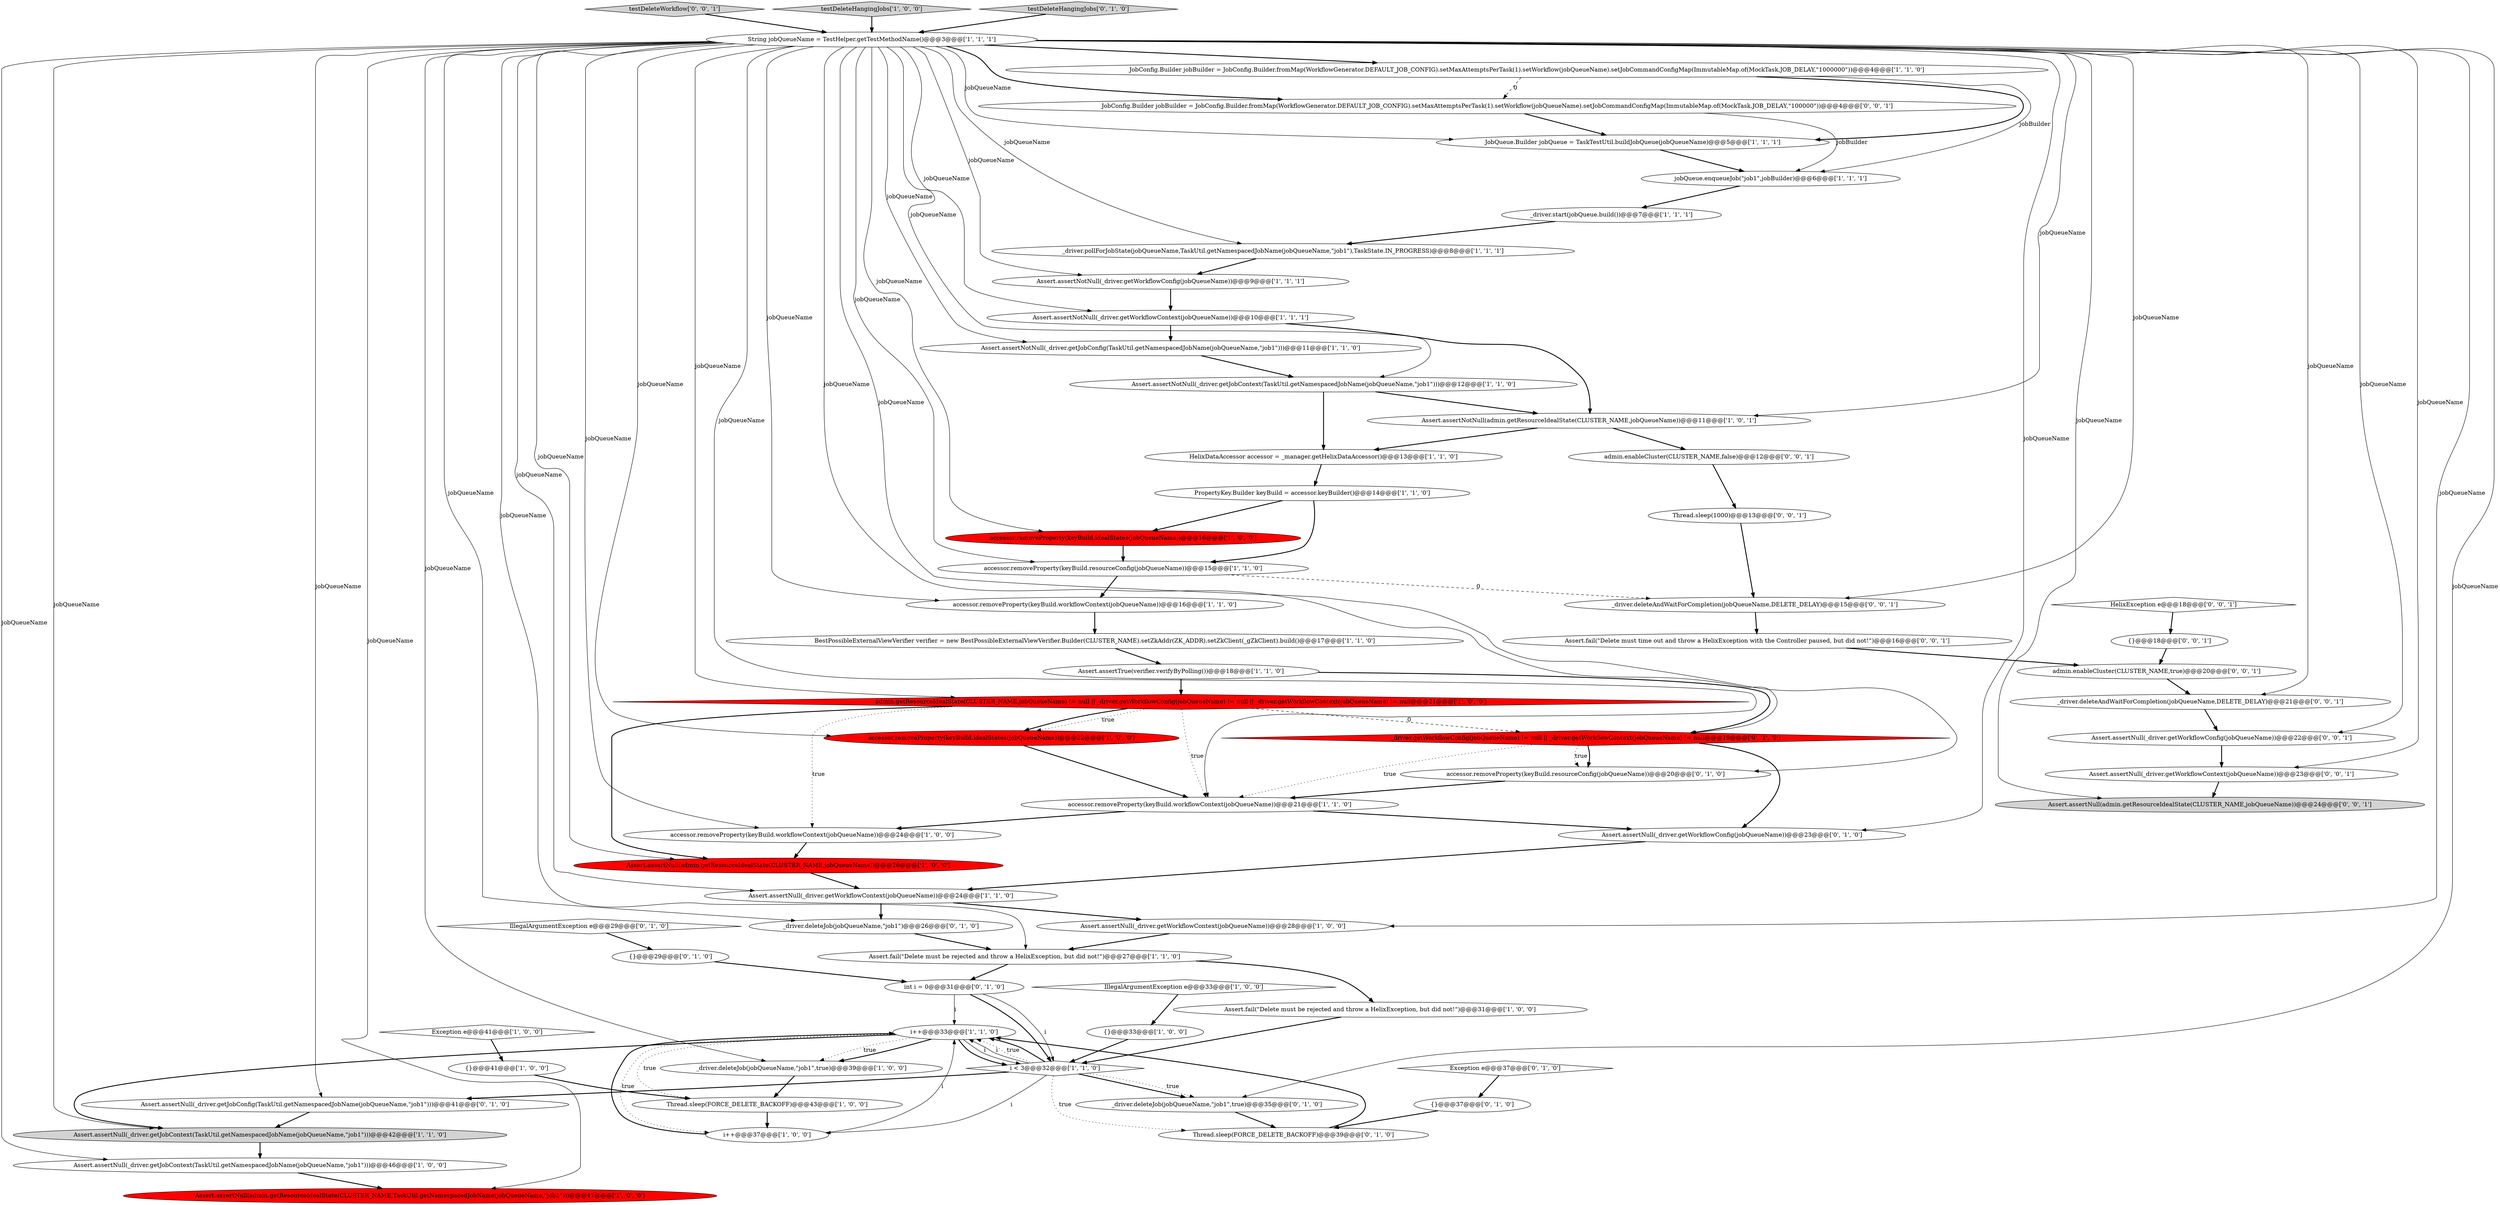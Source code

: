 digraph {
39 [style = filled, label = "accessor.removeProperty(keyBuild.workflowContext(jobQueueName))@@@21@@@['1', '1', '0']", fillcolor = white, shape = ellipse image = "AAA0AAABBB1BBB"];
9 [style = filled, label = "i++@@@33@@@['1', '1', '0']", fillcolor = white, shape = ellipse image = "AAA0AAABBB1BBB"];
59 [style = filled, label = "Assert.fail(\"Delete must time out and throw a HelixException with the Controller paused, but did not!\")@@@16@@@['0', '0', '1']", fillcolor = white, shape = ellipse image = "AAA0AAABBB3BBB"];
11 [style = filled, label = "Thread.sleep(FORCE_DELETE_BACKOFF)@@@43@@@['1', '0', '0']", fillcolor = white, shape = ellipse image = "AAA0AAABBB1BBB"];
52 [style = filled, label = "Thread.sleep(FORCE_DELETE_BACKOFF)@@@39@@@['0', '1', '0']", fillcolor = white, shape = ellipse image = "AAA0AAABBB2BBB"];
65 [style = filled, label = "HelixException e@@@18@@@['0', '0', '1']", fillcolor = white, shape = diamond image = "AAA0AAABBB3BBB"];
17 [style = filled, label = "{}@@@41@@@['1', '0', '0']", fillcolor = white, shape = ellipse image = "AAA0AAABBB1BBB"];
26 [style = filled, label = "accessor.removeProperty(keyBuild.idealStates(jobQueueName))@@@22@@@['1', '0', '0']", fillcolor = red, shape = ellipse image = "AAA1AAABBB1BBB"];
54 [style = filled, label = "Thread.sleep(1000)@@@13@@@['0', '0', '1']", fillcolor = white, shape = ellipse image = "AAA0AAABBB3BBB"];
57 [style = filled, label = "{}@@@18@@@['0', '0', '1']", fillcolor = white, shape = ellipse image = "AAA0AAABBB3BBB"];
29 [style = filled, label = "Assert.assertNotNull(_driver.getJobContext(TaskUtil.getNamespacedJobName(jobQueueName,\"job1\")))@@@12@@@['1', '1', '0']", fillcolor = white, shape = ellipse image = "AAA0AAABBB1BBB"];
45 [style = filled, label = "accessor.removeProperty(keyBuild.resourceConfig(jobQueueName))@@@20@@@['0', '1', '0']", fillcolor = white, shape = ellipse image = "AAA0AAABBB2BBB"];
12 [style = filled, label = "Assert.assertNull(_driver.getWorkflowContext(jobQueueName))@@@24@@@['1', '1', '0']", fillcolor = white, shape = ellipse image = "AAA0AAABBB1BBB"];
16 [style = filled, label = "accessor.removeProperty(keyBuild.workflowContext(jobQueueName))@@@16@@@['1', '1', '0']", fillcolor = white, shape = ellipse image = "AAA0AAABBB1BBB"];
44 [style = filled, label = "_driver.getWorkflowConfig(jobQueueName) != null || _driver.getWorkflowContext(jobQueueName) != null@@@19@@@['0', '1', '0']", fillcolor = red, shape = diamond image = "AAA1AAABBB2BBB"];
31 [style = filled, label = "_driver.deleteJob(jobQueueName,\"job1\",true)@@@39@@@['1', '0', '0']", fillcolor = white, shape = ellipse image = "AAA0AAABBB1BBB"];
60 [style = filled, label = "admin.enableCluster(CLUSTER_NAME,true)@@@20@@@['0', '0', '1']", fillcolor = white, shape = ellipse image = "AAA0AAABBB3BBB"];
51 [style = filled, label = "int i = 0@@@31@@@['0', '1', '0']", fillcolor = white, shape = ellipse image = "AAA0AAABBB2BBB"];
19 [style = filled, label = "Assert.assertNull(_driver.getJobContext(TaskUtil.getNamespacedJobName(jobQueueName,\"job1\")))@@@46@@@['1', '0', '0']", fillcolor = white, shape = ellipse image = "AAA0AAABBB1BBB"];
10 [style = filled, label = "Assert.assertNull(_driver.getJobContext(TaskUtil.getNamespacedJobName(jobQueueName,\"job1\")))@@@42@@@['1', '1', '0']", fillcolor = lightgray, shape = ellipse image = "AAA0AAABBB1BBB"];
32 [style = filled, label = "accessor.removeProperty(keyBuild.workflowContext(jobQueueName))@@@24@@@['1', '0', '0']", fillcolor = white, shape = ellipse image = "AAA0AAABBB1BBB"];
14 [style = filled, label = "PropertyKey.Builder keyBuild = accessor.keyBuilder()@@@14@@@['1', '1', '0']", fillcolor = white, shape = ellipse image = "AAA0AAABBB1BBB"];
20 [style = filled, label = "IllegalArgumentException e@@@33@@@['1', '0', '0']", fillcolor = white, shape = diamond image = "AAA0AAABBB1BBB"];
33 [style = filled, label = "Assert.fail(\"Delete must be rejected and throw a HelixException, but did not!\")@@@27@@@['1', '1', '0']", fillcolor = white, shape = ellipse image = "AAA0AAABBB1BBB"];
58 [style = filled, label = "_driver.deleteAndWaitForCompletion(jobQueueName,DELETE_DELAY)@@@15@@@['0', '0', '1']", fillcolor = white, shape = ellipse image = "AAA0AAABBB3BBB"];
27 [style = filled, label = "{}@@@33@@@['1', '0', '0']", fillcolor = white, shape = ellipse image = "AAA0AAABBB1BBB"];
28 [style = filled, label = "JobQueue.Builder jobQueue = TaskTestUtil.buildJobQueue(jobQueueName)@@@5@@@['1', '1', '1']", fillcolor = white, shape = ellipse image = "AAA0AAABBB1BBB"];
37 [style = filled, label = "Assert.assertNotNull(admin.getResourceIdealState(CLUSTER_NAME,jobQueueName))@@@11@@@['1', '0', '1']", fillcolor = white, shape = ellipse image = "AAA0AAABBB1BBB"];
46 [style = filled, label = "IllegalArgumentException e@@@29@@@['0', '1', '0']", fillcolor = white, shape = diamond image = "AAA0AAABBB2BBB"];
4 [style = filled, label = "jobQueue.enqueueJob(\"job1\",jobBuilder)@@@6@@@['1', '1', '1']", fillcolor = white, shape = ellipse image = "AAA0AAABBB1BBB"];
34 [style = filled, label = "Assert.assertNull(admin.getResourceIdealState(CLUSTER_NAME,TaskUtil.getNamespacedJobName(jobQueueName,\"job1\")))@@@47@@@['1', '0', '0']", fillcolor = red, shape = ellipse image = "AAA1AAABBB1BBB"];
22 [style = filled, label = "Assert.assertNull(admin.getResourceIdealState(CLUSTER_NAME,jobQueueName))@@@26@@@['1', '0', '0']", fillcolor = red, shape = ellipse image = "AAA1AAABBB1BBB"];
53 [style = filled, label = "admin.enableCluster(CLUSTER_NAME,false)@@@12@@@['0', '0', '1']", fillcolor = white, shape = ellipse image = "AAA0AAABBB3BBB"];
55 [style = filled, label = "Assert.assertNull(_driver.getWorkflowConfig(jobQueueName))@@@22@@@['0', '0', '1']", fillcolor = white, shape = ellipse image = "AAA0AAABBB3BBB"];
36 [style = filled, label = "admin.getResourceIdealState(CLUSTER_NAME,jobQueueName) != null || _driver.getWorkflowConfig(jobQueueName) != null || _driver.getWorkflowContext(jobQueueName) != null@@@21@@@['1', '0', '0']", fillcolor = red, shape = diamond image = "AAA1AAABBB1BBB"];
61 [style = filled, label = "testDeleteWorkflow['0', '0', '1']", fillcolor = lightgray, shape = diamond image = "AAA0AAABBB3BBB"];
35 [style = filled, label = "_driver.start(jobQueue.build())@@@7@@@['1', '1', '1']", fillcolor = white, shape = ellipse image = "AAA0AAABBB1BBB"];
63 [style = filled, label = "_driver.deleteAndWaitForCompletion(jobQueueName,DELETE_DELAY)@@@21@@@['0', '0', '1']", fillcolor = white, shape = ellipse image = "AAA0AAABBB3BBB"];
13 [style = filled, label = "testDeleteHangingJobs['1', '0', '0']", fillcolor = lightgray, shape = diamond image = "AAA0AAABBB1BBB"];
1 [style = filled, label = "Assert.assertTrue(verifier.verifyByPolling())@@@18@@@['1', '1', '0']", fillcolor = white, shape = ellipse image = "AAA0AAABBB1BBB"];
2 [style = filled, label = "Assert.assertNotNull(_driver.getWorkflowContext(jobQueueName))@@@10@@@['1', '1', '1']", fillcolor = white, shape = ellipse image = "AAA0AAABBB1BBB"];
5 [style = filled, label = "Assert.fail(\"Delete must be rejected and throw a HelixException, but did not!\")@@@31@@@['1', '0', '0']", fillcolor = white, shape = ellipse image = "AAA0AAABBB1BBB"];
6 [style = filled, label = "i < 3@@@32@@@['1', '1', '0']", fillcolor = white, shape = diamond image = "AAA0AAABBB1BBB"];
38 [style = filled, label = "String jobQueueName = TestHelper.getTestMethodName()@@@3@@@['1', '1', '1']", fillcolor = white, shape = ellipse image = "AAA0AAABBB1BBB"];
23 [style = filled, label = "_driver.pollForJobState(jobQueueName,TaskUtil.getNamespacedJobName(jobQueueName,\"job1\"),TaskState.IN_PROGRESS)@@@8@@@['1', '1', '1']", fillcolor = white, shape = ellipse image = "AAA0AAABBB1BBB"];
42 [style = filled, label = "Assert.assertNull(_driver.getWorkflowConfig(jobQueueName))@@@23@@@['0', '1', '0']", fillcolor = white, shape = ellipse image = "AAA0AAABBB2BBB"];
47 [style = filled, label = "{}@@@29@@@['0', '1', '0']", fillcolor = white, shape = ellipse image = "AAA0AAABBB2BBB"];
18 [style = filled, label = "Assert.assertNotNull(_driver.getJobConfig(TaskUtil.getNamespacedJobName(jobQueueName,\"job1\")))@@@11@@@['1', '1', '0']", fillcolor = white, shape = ellipse image = "AAA0AAABBB1BBB"];
49 [style = filled, label = "_driver.deleteJob(jobQueueName,\"job1\",true)@@@35@@@['0', '1', '0']", fillcolor = white, shape = ellipse image = "AAA0AAABBB2BBB"];
48 [style = filled, label = "testDeleteHangingJobs['0', '1', '0']", fillcolor = lightgray, shape = diamond image = "AAA0AAABBB2BBB"];
41 [style = filled, label = "Assert.assertNull(_driver.getJobConfig(TaskUtil.getNamespacedJobName(jobQueueName,\"job1\")))@@@41@@@['0', '1', '0']", fillcolor = white, shape = ellipse image = "AAA0AAABBB2BBB"];
40 [style = filled, label = "_driver.deleteJob(jobQueueName,\"job1\")@@@26@@@['0', '1', '0']", fillcolor = white, shape = ellipse image = "AAA0AAABBB2BBB"];
50 [style = filled, label = "Exception e@@@37@@@['0', '1', '0']", fillcolor = white, shape = diamond image = "AAA0AAABBB2BBB"];
56 [style = filled, label = "Assert.assertNull(admin.getResourceIdealState(CLUSTER_NAME,jobQueueName))@@@24@@@['0', '0', '1']", fillcolor = lightgray, shape = ellipse image = "AAA0AAABBB3BBB"];
24 [style = filled, label = "JobConfig.Builder jobBuilder = JobConfig.Builder.fromMap(WorkflowGenerator.DEFAULT_JOB_CONFIG).setMaxAttemptsPerTask(1).setWorkflow(jobQueueName).setJobCommandConfigMap(ImmutableMap.of(MockTask.JOB_DELAY,\"1000000\"))@@@4@@@['1', '1', '0']", fillcolor = white, shape = ellipse image = "AAA0AAABBB1BBB"];
21 [style = filled, label = "Assert.assertNotNull(_driver.getWorkflowConfig(jobQueueName))@@@9@@@['1', '1', '1']", fillcolor = white, shape = ellipse image = "AAA0AAABBB1BBB"];
30 [style = filled, label = "accessor.removeProperty(keyBuild.idealStates(jobQueueName))@@@16@@@['1', '0', '0']", fillcolor = red, shape = ellipse image = "AAA1AAABBB1BBB"];
15 [style = filled, label = "accessor.removeProperty(keyBuild.resourceConfig(jobQueueName))@@@15@@@['1', '1', '0']", fillcolor = white, shape = ellipse image = "AAA0AAABBB1BBB"];
25 [style = filled, label = "HelixDataAccessor accessor = _manager.getHelixDataAccessor()@@@13@@@['1', '1', '0']", fillcolor = white, shape = ellipse image = "AAA0AAABBB1BBB"];
62 [style = filled, label = "Assert.assertNull(_driver.getWorkflowContext(jobQueueName))@@@23@@@['0', '0', '1']", fillcolor = white, shape = ellipse image = "AAA0AAABBB3BBB"];
7 [style = filled, label = "Exception e@@@41@@@['1', '0', '0']", fillcolor = white, shape = diamond image = "AAA0AAABBB1BBB"];
8 [style = filled, label = "Assert.assertNull(_driver.getWorkflowContext(jobQueueName))@@@28@@@['1', '0', '0']", fillcolor = white, shape = ellipse image = "AAA0AAABBB1BBB"];
3 [style = filled, label = "BestPossibleExternalViewVerifier verifier = new BestPossibleExternalViewVerifier.Builder(CLUSTER_NAME).setZkAddr(ZK_ADDR).setZkClient(_gZkClient).build()@@@17@@@['1', '1', '0']", fillcolor = white, shape = ellipse image = "AAA0AAABBB1BBB"];
43 [style = filled, label = "{}@@@37@@@['0', '1', '0']", fillcolor = white, shape = ellipse image = "AAA0AAABBB2BBB"];
64 [style = filled, label = "JobConfig.Builder jobBuilder = JobConfig.Builder.fromMap(WorkflowGenerator.DEFAULT_JOB_CONFIG).setMaxAttemptsPerTask(1).setWorkflow(jobQueueName).setJobCommandConfigMap(ImmutableMap.of(MockTask.JOB_DELAY,\"100000\"))@@@4@@@['0', '0', '1']", fillcolor = white, shape = ellipse image = "AAA0AAABBB3BBB"];
0 [style = filled, label = "i++@@@37@@@['1', '0', '0']", fillcolor = white, shape = ellipse image = "AAA0AAABBB1BBB"];
38->64 [style = bold, label=""];
15->58 [style = dashed, label="0"];
6->9 [style = solid, label="i"];
32->22 [style = bold, label=""];
10->19 [style = bold, label=""];
65->57 [style = bold, label=""];
55->62 [style = bold, label=""];
25->14 [style = bold, label=""];
9->10 [style = bold, label=""];
53->54 [style = bold, label=""];
38->19 [style = solid, label="jobQueueName"];
36->44 [style = dashed, label="0"];
9->6 [style = bold, label=""];
21->2 [style = bold, label=""];
20->27 [style = bold, label=""];
37->53 [style = bold, label=""];
35->23 [style = bold, label=""];
12->40 [style = bold, label=""];
63->55 [style = bold, label=""];
38->49 [style = solid, label="jobQueueName"];
38->56 [style = solid, label="jobQueueName"];
36->39 [style = dotted, label="true"];
9->6 [style = solid, label="i"];
38->33 [style = solid, label="jobQueueName"];
38->42 [style = solid, label="jobQueueName"];
47->51 [style = bold, label=""];
6->41 [style = bold, label=""];
60->63 [style = bold, label=""];
58->59 [style = bold, label=""];
62->56 [style = bold, label=""];
16->3 [style = bold, label=""];
24->28 [style = bold, label=""];
19->34 [style = bold, label=""];
50->43 [style = bold, label=""];
14->30 [style = bold, label=""];
1->44 [style = bold, label=""];
59->60 [style = bold, label=""];
38->34 [style = solid, label="jobQueueName"];
38->32 [style = solid, label="jobQueueName"];
52->9 [style = bold, label=""];
9->31 [style = dotted, label="true"];
2->18 [style = bold, label=""];
6->49 [style = bold, label=""];
57->60 [style = bold, label=""];
38->2 [style = solid, label="jobQueueName"];
38->29 [style = solid, label="jobQueueName"];
38->26 [style = solid, label="jobQueueName"];
31->11 [style = bold, label=""];
38->16 [style = solid, label="jobQueueName"];
54->58 [style = bold, label=""];
61->38 [style = bold, label=""];
38->22 [style = solid, label="jobQueueName"];
38->55 [style = solid, label="jobQueueName"];
5->6 [style = bold, label=""];
51->9 [style = solid, label="i"];
6->49 [style = dotted, label="true"];
14->15 [style = bold, label=""];
38->18 [style = solid, label="jobQueueName"];
44->45 [style = bold, label=""];
39->42 [style = bold, label=""];
38->36 [style = solid, label="jobQueueName"];
30->15 [style = bold, label=""];
44->45 [style = dotted, label="true"];
38->30 [style = solid, label="jobQueueName"];
8->33 [style = bold, label=""];
44->42 [style = bold, label=""];
9->0 [style = dotted, label="true"];
7->17 [style = bold, label=""];
3->1 [style = bold, label=""];
38->8 [style = solid, label="jobQueueName"];
38->24 [style = bold, label=""];
9->31 [style = bold, label=""];
9->11 [style = dotted, label="true"];
37->25 [style = bold, label=""];
44->39 [style = dotted, label="true"];
38->21 [style = solid, label="jobQueueName"];
36->32 [style = dotted, label="true"];
51->6 [style = bold, label=""];
29->37 [style = bold, label=""];
41->10 [style = bold, label=""];
33->5 [style = bold, label=""];
38->44 [style = solid, label="jobQueueName"];
51->6 [style = solid, label="i"];
38->63 [style = solid, label="jobQueueName"];
40->33 [style = bold, label=""];
6->9 [style = dotted, label="true"];
24->64 [style = dashed, label="0"];
12->8 [style = bold, label=""];
39->32 [style = bold, label=""];
38->40 [style = solid, label="jobQueueName"];
38->28 [style = solid, label="jobQueueName"];
38->39 [style = solid, label="jobQueueName"];
45->39 [style = bold, label=""];
36->26 [style = dotted, label="true"];
38->41 [style = solid, label="jobQueueName"];
0->9 [style = solid, label="i"];
38->31 [style = solid, label="jobQueueName"];
4->35 [style = bold, label=""];
0->9 [style = bold, label=""];
38->10 [style = solid, label="jobQueueName"];
38->23 [style = solid, label="jobQueueName"];
38->15 [style = solid, label="jobQueueName"];
29->25 [style = bold, label=""];
36->26 [style = bold, label=""];
42->12 [style = bold, label=""];
43->52 [style = bold, label=""];
15->16 [style = bold, label=""];
1->36 [style = bold, label=""];
46->47 [style = bold, label=""];
38->62 [style = solid, label="jobQueueName"];
26->39 [style = bold, label=""];
27->6 [style = bold, label=""];
6->0 [style = solid, label="i"];
18->29 [style = bold, label=""];
38->45 [style = solid, label="jobQueueName"];
11->0 [style = bold, label=""];
33->51 [style = bold, label=""];
48->38 [style = bold, label=""];
49->52 [style = bold, label=""];
23->21 [style = bold, label=""];
22->12 [style = bold, label=""];
64->4 [style = solid, label="jobBuilder"];
38->37 [style = solid, label="jobQueueName"];
6->52 [style = dotted, label="true"];
13->38 [style = bold, label=""];
38->12 [style = solid, label="jobQueueName"];
64->28 [style = bold, label=""];
6->9 [style = bold, label=""];
2->37 [style = bold, label=""];
24->4 [style = solid, label="jobBuilder"];
38->58 [style = solid, label="jobQueueName"];
28->4 [style = bold, label=""];
17->11 [style = bold, label=""];
36->22 [style = bold, label=""];
}
